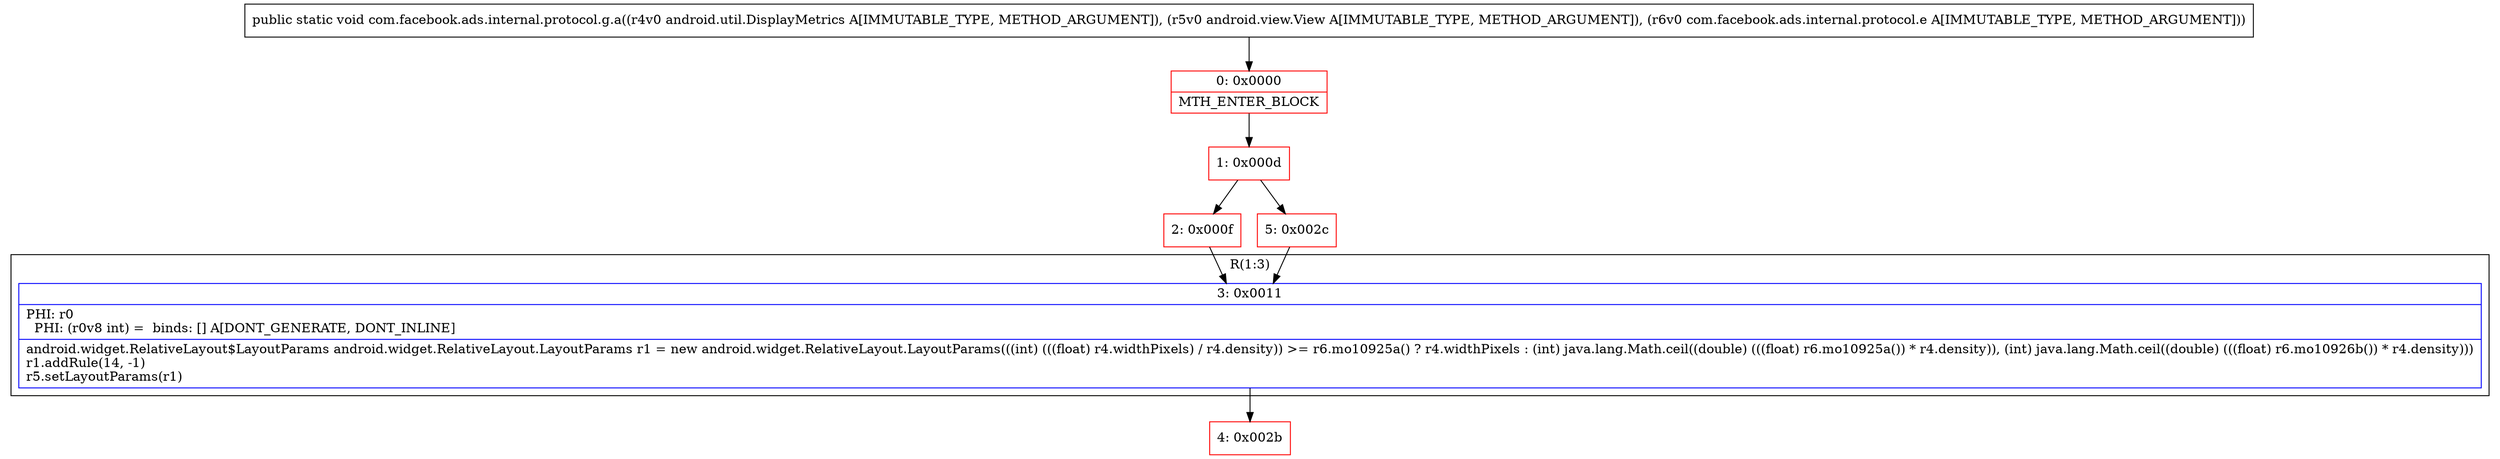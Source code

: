 digraph "CFG forcom.facebook.ads.internal.protocol.g.a(Landroid\/util\/DisplayMetrics;Landroid\/view\/View;Lcom\/facebook\/ads\/internal\/protocol\/e;)V" {
subgraph cluster_Region_1824065364 {
label = "R(1:3)";
node [shape=record,color=blue];
Node_3 [shape=record,label="{3\:\ 0x0011|PHI: r0 \l  PHI: (r0v8 int) =  binds: [] A[DONT_GENERATE, DONT_INLINE]\l|android.widget.RelativeLayout$LayoutParams android.widget.RelativeLayout.LayoutParams r1 = new android.widget.RelativeLayout.LayoutParams(((int) (((float) r4.widthPixels) \/ r4.density)) \>= r6.mo10925a() ? r4.widthPixels : (int) java.lang.Math.ceil((double) (((float) r6.mo10925a()) * r4.density)), (int) java.lang.Math.ceil((double) (((float) r6.mo10926b()) * r4.density)))\lr1.addRule(14, \-1)\lr5.setLayoutParams(r1)\l}"];
}
Node_0 [shape=record,color=red,label="{0\:\ 0x0000|MTH_ENTER_BLOCK\l}"];
Node_1 [shape=record,color=red,label="{1\:\ 0x000d}"];
Node_2 [shape=record,color=red,label="{2\:\ 0x000f}"];
Node_4 [shape=record,color=red,label="{4\:\ 0x002b}"];
Node_5 [shape=record,color=red,label="{5\:\ 0x002c}"];
MethodNode[shape=record,label="{public static void com.facebook.ads.internal.protocol.g.a((r4v0 android.util.DisplayMetrics A[IMMUTABLE_TYPE, METHOD_ARGUMENT]), (r5v0 android.view.View A[IMMUTABLE_TYPE, METHOD_ARGUMENT]), (r6v0 com.facebook.ads.internal.protocol.e A[IMMUTABLE_TYPE, METHOD_ARGUMENT])) }"];
MethodNode -> Node_0;
Node_3 -> Node_4;
Node_0 -> Node_1;
Node_1 -> Node_2;
Node_1 -> Node_5;
Node_2 -> Node_3;
Node_5 -> Node_3;
}

